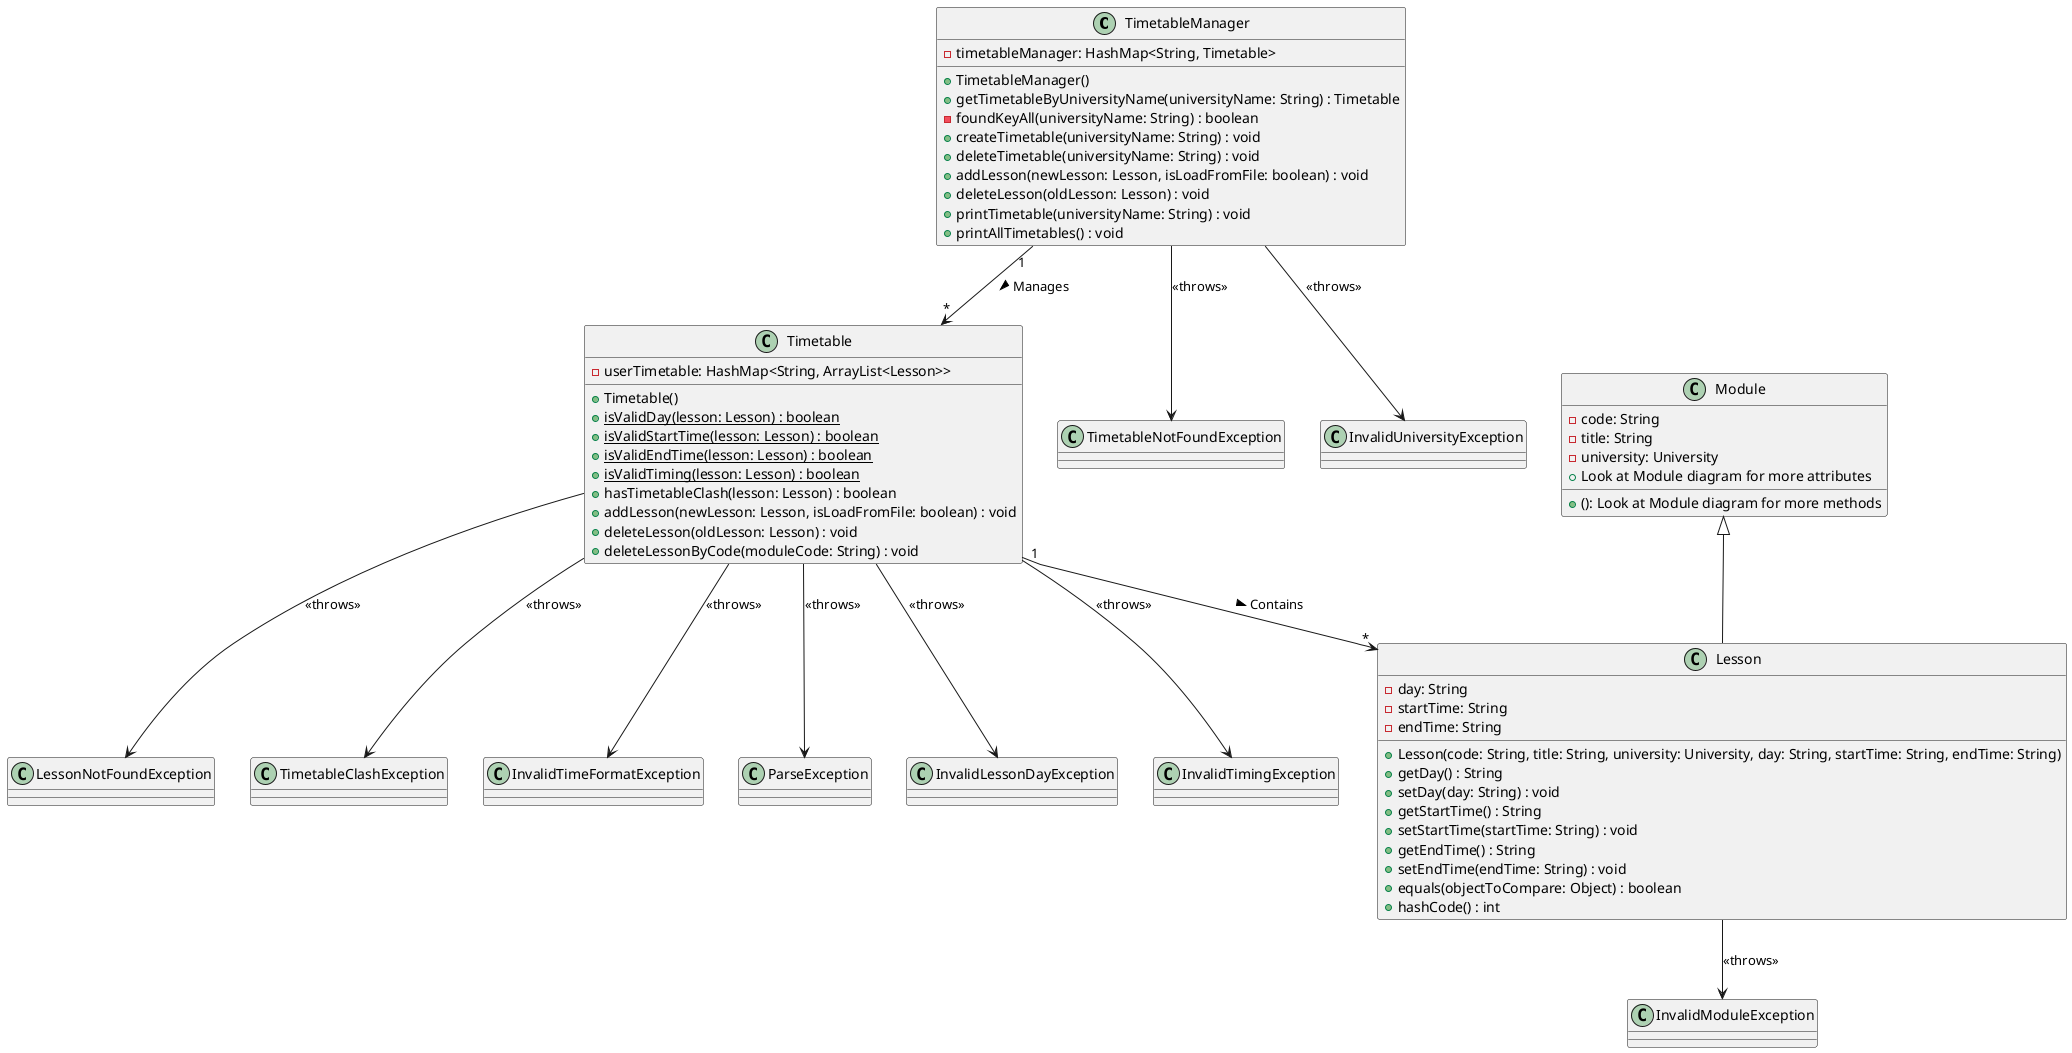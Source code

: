 @startuml
'https://plantuml.com/class-diagram

class TimetableManager {
    - timetableManager: HashMap<String, Timetable>
    + TimetableManager()
    + getTimetableByUniversityName(universityName: String) : Timetable
    - foundKeyAll(universityName: String) : boolean
    + createTimetable(universityName: String) : void
    + deleteTimetable(universityName: String) : void
    + addLesson(newLesson: Lesson, isLoadFromFile: boolean) : void
    + deleteLesson(oldLesson: Lesson) : void
    + printTimetable(universityName: String) : void
    + printAllTimetables() : void
}

class Timetable {
    - userTimetable: HashMap<String, ArrayList<Lesson>>
    + Timetable()
    {static} + isValidDay(lesson: Lesson) : boolean
    {static} + isValidStartTime(lesson: Lesson) : boolean
    {static} + isValidEndTime(lesson: Lesson) : boolean
    {static} + isValidTiming(lesson: Lesson) : boolean
    + hasTimetableClash(lesson: Lesson) : boolean
    + addLesson(newLesson: Lesson, isLoadFromFile: boolean) : void
    + deleteLesson(oldLesson: Lesson) : void
    + deleteLessonByCode(moduleCode: String) : void
}

class Lesson {
    - day: String
    - startTime: String
    - endTime: String
    + Lesson(code: String, title: String, university: University, day: String, startTime: String, endTime: String)
    + getDay() : String
    + setDay(day: String) : void
    + getStartTime() : String
    + setStartTime(startTime: String) : void
    + getEndTime() : String
    + setEndTime(endTime: String) : void
    + equals(objectToCompare: Object) : boolean
    + hashCode() : int
}

class Module {
    - code: String
    - title: String
    - university: University
    + Look at Module diagram for more attributes
    + (): Look at Module diagram for more methods
}

class LessonNotFoundException {
}

class TimetableNotFoundException {
}

class TimetableClashException {
}

class InvalidModuleException {
}

class InvalidTimeFormatException {
}

class ParseException {
}

class InvalidLessonDayException {
}

class InvalidUniversityException {
}

class InvalidTimingException {
}

TimetableManager "1" --> "*" Timetable :> Manages
Timetable "1" --> "*" Lesson :> Contains
Lesson --> InvalidModuleException : <<throws>>
Timetable --> InvalidTimeFormatException : <<throws>>
Timetable --> InvalidTimingException : <<throws>>
Timetable --> TimetableClashException : <<throws>>
Timetable --> ParseException : <<throws>>
Timetable --> LessonNotFoundException : <<throws>>
Timetable --> InvalidLessonDayException : <<throws>>
TimetableManager --> TimetableNotFoundException : <<throws>>
TimetableManager --> InvalidUniversityException : <<throws>>
Module <|-- Lesson

@enduml